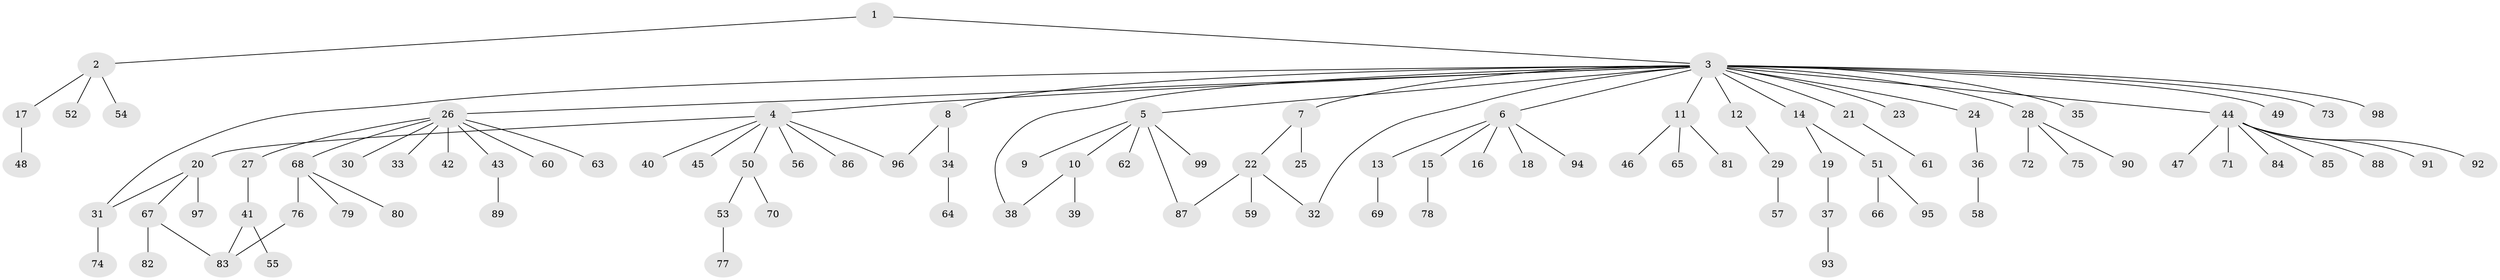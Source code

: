 // Generated by graph-tools (version 1.1) at 2025/35/03/09/25 02:35:38]
// undirected, 99 vertices, 105 edges
graph export_dot {
graph [start="1"]
  node [color=gray90,style=filled];
  1;
  2;
  3;
  4;
  5;
  6;
  7;
  8;
  9;
  10;
  11;
  12;
  13;
  14;
  15;
  16;
  17;
  18;
  19;
  20;
  21;
  22;
  23;
  24;
  25;
  26;
  27;
  28;
  29;
  30;
  31;
  32;
  33;
  34;
  35;
  36;
  37;
  38;
  39;
  40;
  41;
  42;
  43;
  44;
  45;
  46;
  47;
  48;
  49;
  50;
  51;
  52;
  53;
  54;
  55;
  56;
  57;
  58;
  59;
  60;
  61;
  62;
  63;
  64;
  65;
  66;
  67;
  68;
  69;
  70;
  71;
  72;
  73;
  74;
  75;
  76;
  77;
  78;
  79;
  80;
  81;
  82;
  83;
  84;
  85;
  86;
  87;
  88;
  89;
  90;
  91;
  92;
  93;
  94;
  95;
  96;
  97;
  98;
  99;
  1 -- 2;
  1 -- 3;
  2 -- 17;
  2 -- 52;
  2 -- 54;
  3 -- 4;
  3 -- 5;
  3 -- 6;
  3 -- 7;
  3 -- 8;
  3 -- 11;
  3 -- 12;
  3 -- 14;
  3 -- 21;
  3 -- 23;
  3 -- 24;
  3 -- 26;
  3 -- 28;
  3 -- 31;
  3 -- 32;
  3 -- 35;
  3 -- 38;
  3 -- 44;
  3 -- 49;
  3 -- 73;
  3 -- 98;
  4 -- 20;
  4 -- 40;
  4 -- 45;
  4 -- 50;
  4 -- 56;
  4 -- 86;
  4 -- 96;
  5 -- 9;
  5 -- 10;
  5 -- 62;
  5 -- 87;
  5 -- 99;
  6 -- 13;
  6 -- 15;
  6 -- 16;
  6 -- 18;
  6 -- 94;
  7 -- 22;
  7 -- 25;
  8 -- 34;
  8 -- 96;
  10 -- 38;
  10 -- 39;
  11 -- 46;
  11 -- 65;
  11 -- 81;
  12 -- 29;
  13 -- 69;
  14 -- 19;
  14 -- 51;
  15 -- 78;
  17 -- 48;
  19 -- 37;
  20 -- 31;
  20 -- 67;
  20 -- 97;
  21 -- 61;
  22 -- 32;
  22 -- 59;
  22 -- 87;
  24 -- 36;
  26 -- 27;
  26 -- 30;
  26 -- 33;
  26 -- 42;
  26 -- 43;
  26 -- 60;
  26 -- 63;
  26 -- 68;
  27 -- 41;
  28 -- 72;
  28 -- 75;
  28 -- 90;
  29 -- 57;
  31 -- 74;
  34 -- 64;
  36 -- 58;
  37 -- 93;
  41 -- 55;
  41 -- 83;
  43 -- 89;
  44 -- 47;
  44 -- 71;
  44 -- 84;
  44 -- 85;
  44 -- 88;
  44 -- 91;
  44 -- 92;
  50 -- 53;
  50 -- 70;
  51 -- 66;
  51 -- 95;
  53 -- 77;
  67 -- 82;
  67 -- 83;
  68 -- 76;
  68 -- 79;
  68 -- 80;
  76 -- 83;
}
